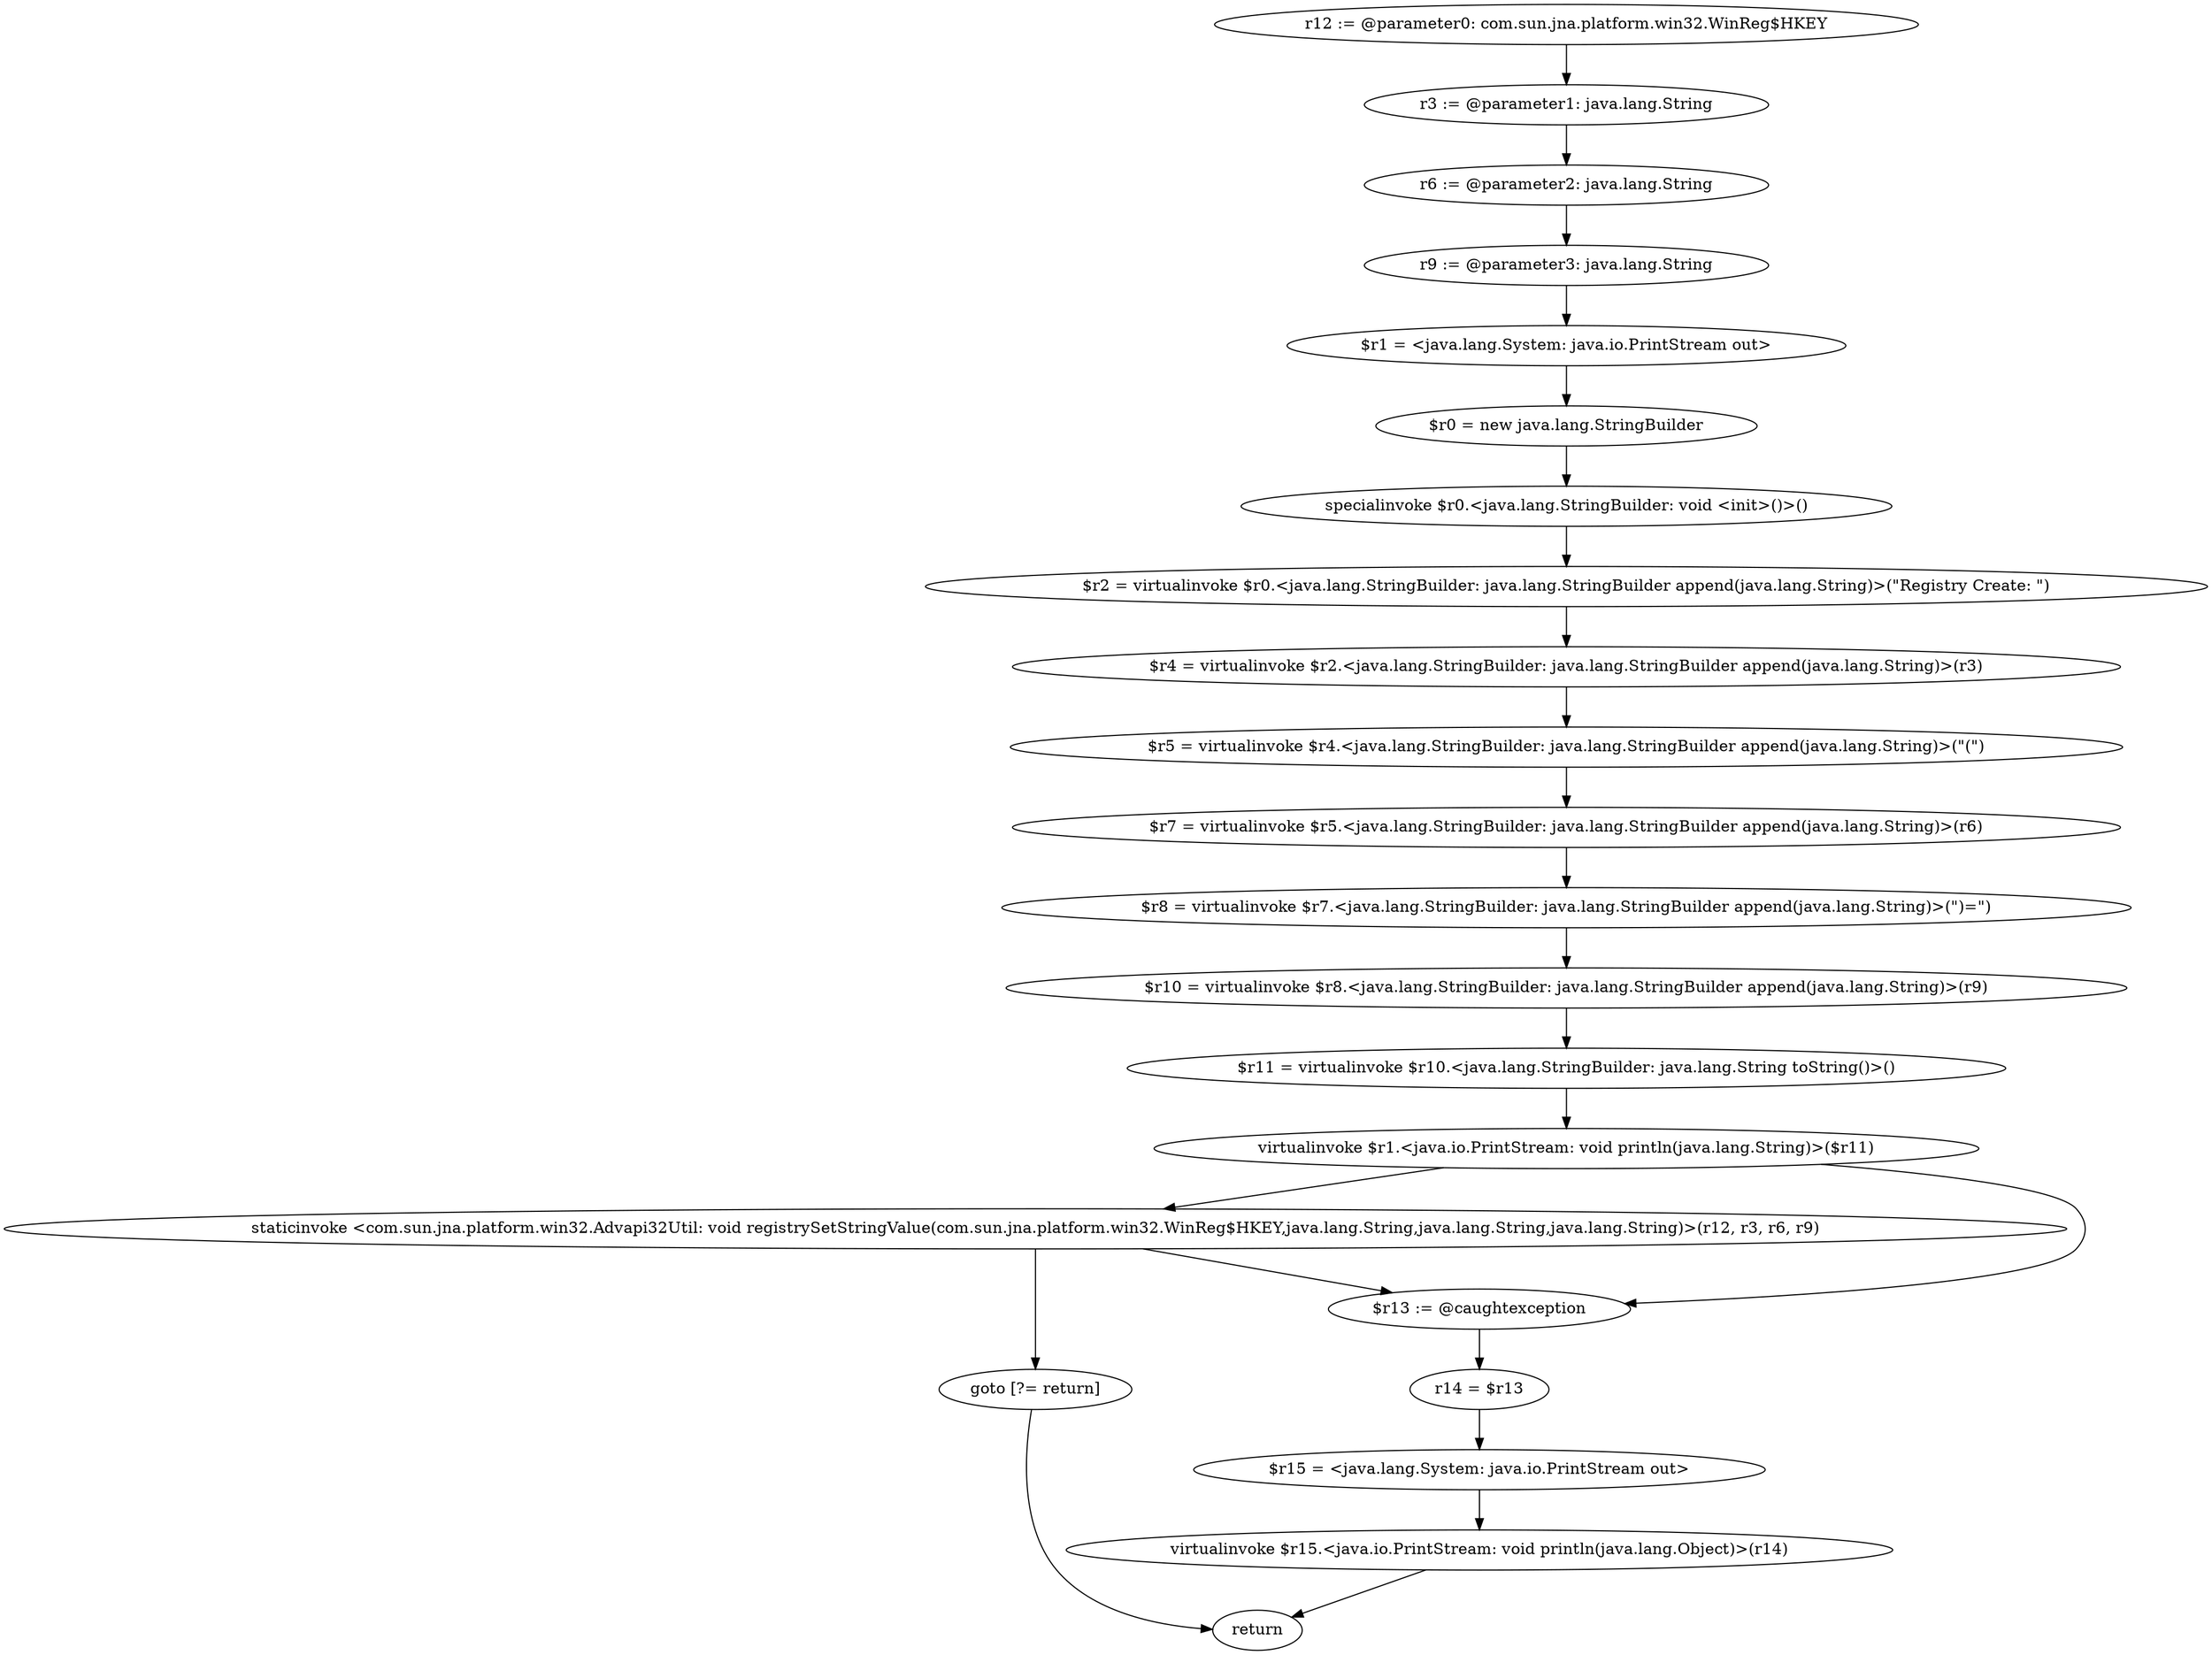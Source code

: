digraph "unitGraph" {
    "r12 := @parameter0: com.sun.jna.platform.win32.WinReg$HKEY"
    "r3 := @parameter1: java.lang.String"
    "r6 := @parameter2: java.lang.String"
    "r9 := @parameter3: java.lang.String"
    "$r1 = <java.lang.System: java.io.PrintStream out>"
    "$r0 = new java.lang.StringBuilder"
    "specialinvoke $r0.<java.lang.StringBuilder: void <init>()>()"
    "$r2 = virtualinvoke $r0.<java.lang.StringBuilder: java.lang.StringBuilder append(java.lang.String)>(\"Registry Create: \")"
    "$r4 = virtualinvoke $r2.<java.lang.StringBuilder: java.lang.StringBuilder append(java.lang.String)>(r3)"
    "$r5 = virtualinvoke $r4.<java.lang.StringBuilder: java.lang.StringBuilder append(java.lang.String)>(\"(\")"
    "$r7 = virtualinvoke $r5.<java.lang.StringBuilder: java.lang.StringBuilder append(java.lang.String)>(r6)"
    "$r8 = virtualinvoke $r7.<java.lang.StringBuilder: java.lang.StringBuilder append(java.lang.String)>(\")=\")"
    "$r10 = virtualinvoke $r8.<java.lang.StringBuilder: java.lang.StringBuilder append(java.lang.String)>(r9)"
    "$r11 = virtualinvoke $r10.<java.lang.StringBuilder: java.lang.String toString()>()"
    "virtualinvoke $r1.<java.io.PrintStream: void println(java.lang.String)>($r11)"
    "staticinvoke <com.sun.jna.platform.win32.Advapi32Util: void registrySetStringValue(com.sun.jna.platform.win32.WinReg$HKEY,java.lang.String,java.lang.String,java.lang.String)>(r12, r3, r6, r9)"
    "goto [?= return]"
    "$r13 := @caughtexception"
    "r14 = $r13"
    "$r15 = <java.lang.System: java.io.PrintStream out>"
    "virtualinvoke $r15.<java.io.PrintStream: void println(java.lang.Object)>(r14)"
    "return"
    "r12 := @parameter0: com.sun.jna.platform.win32.WinReg$HKEY"->"r3 := @parameter1: java.lang.String";
    "r3 := @parameter1: java.lang.String"->"r6 := @parameter2: java.lang.String";
    "r6 := @parameter2: java.lang.String"->"r9 := @parameter3: java.lang.String";
    "r9 := @parameter3: java.lang.String"->"$r1 = <java.lang.System: java.io.PrintStream out>";
    "$r1 = <java.lang.System: java.io.PrintStream out>"->"$r0 = new java.lang.StringBuilder";
    "$r0 = new java.lang.StringBuilder"->"specialinvoke $r0.<java.lang.StringBuilder: void <init>()>()";
    "specialinvoke $r0.<java.lang.StringBuilder: void <init>()>()"->"$r2 = virtualinvoke $r0.<java.lang.StringBuilder: java.lang.StringBuilder append(java.lang.String)>(\"Registry Create: \")";
    "$r2 = virtualinvoke $r0.<java.lang.StringBuilder: java.lang.StringBuilder append(java.lang.String)>(\"Registry Create: \")"->"$r4 = virtualinvoke $r2.<java.lang.StringBuilder: java.lang.StringBuilder append(java.lang.String)>(r3)";
    "$r4 = virtualinvoke $r2.<java.lang.StringBuilder: java.lang.StringBuilder append(java.lang.String)>(r3)"->"$r5 = virtualinvoke $r4.<java.lang.StringBuilder: java.lang.StringBuilder append(java.lang.String)>(\"(\")";
    "$r5 = virtualinvoke $r4.<java.lang.StringBuilder: java.lang.StringBuilder append(java.lang.String)>(\"(\")"->"$r7 = virtualinvoke $r5.<java.lang.StringBuilder: java.lang.StringBuilder append(java.lang.String)>(r6)";
    "$r7 = virtualinvoke $r5.<java.lang.StringBuilder: java.lang.StringBuilder append(java.lang.String)>(r6)"->"$r8 = virtualinvoke $r7.<java.lang.StringBuilder: java.lang.StringBuilder append(java.lang.String)>(\")=\")";
    "$r8 = virtualinvoke $r7.<java.lang.StringBuilder: java.lang.StringBuilder append(java.lang.String)>(\")=\")"->"$r10 = virtualinvoke $r8.<java.lang.StringBuilder: java.lang.StringBuilder append(java.lang.String)>(r9)";
    "$r10 = virtualinvoke $r8.<java.lang.StringBuilder: java.lang.StringBuilder append(java.lang.String)>(r9)"->"$r11 = virtualinvoke $r10.<java.lang.StringBuilder: java.lang.String toString()>()";
    "$r11 = virtualinvoke $r10.<java.lang.StringBuilder: java.lang.String toString()>()"->"virtualinvoke $r1.<java.io.PrintStream: void println(java.lang.String)>($r11)";
    "virtualinvoke $r1.<java.io.PrintStream: void println(java.lang.String)>($r11)"->"staticinvoke <com.sun.jna.platform.win32.Advapi32Util: void registrySetStringValue(com.sun.jna.platform.win32.WinReg$HKEY,java.lang.String,java.lang.String,java.lang.String)>(r12, r3, r6, r9)";
    "virtualinvoke $r1.<java.io.PrintStream: void println(java.lang.String)>($r11)"->"$r13 := @caughtexception";
    "staticinvoke <com.sun.jna.platform.win32.Advapi32Util: void registrySetStringValue(com.sun.jna.platform.win32.WinReg$HKEY,java.lang.String,java.lang.String,java.lang.String)>(r12, r3, r6, r9)"->"goto [?= return]";
    "staticinvoke <com.sun.jna.platform.win32.Advapi32Util: void registrySetStringValue(com.sun.jna.platform.win32.WinReg$HKEY,java.lang.String,java.lang.String,java.lang.String)>(r12, r3, r6, r9)"->"$r13 := @caughtexception";
    "goto [?= return]"->"return";
    "$r13 := @caughtexception"->"r14 = $r13";
    "r14 = $r13"->"$r15 = <java.lang.System: java.io.PrintStream out>";
    "$r15 = <java.lang.System: java.io.PrintStream out>"->"virtualinvoke $r15.<java.io.PrintStream: void println(java.lang.Object)>(r14)";
    "virtualinvoke $r15.<java.io.PrintStream: void println(java.lang.Object)>(r14)"->"return";
}
